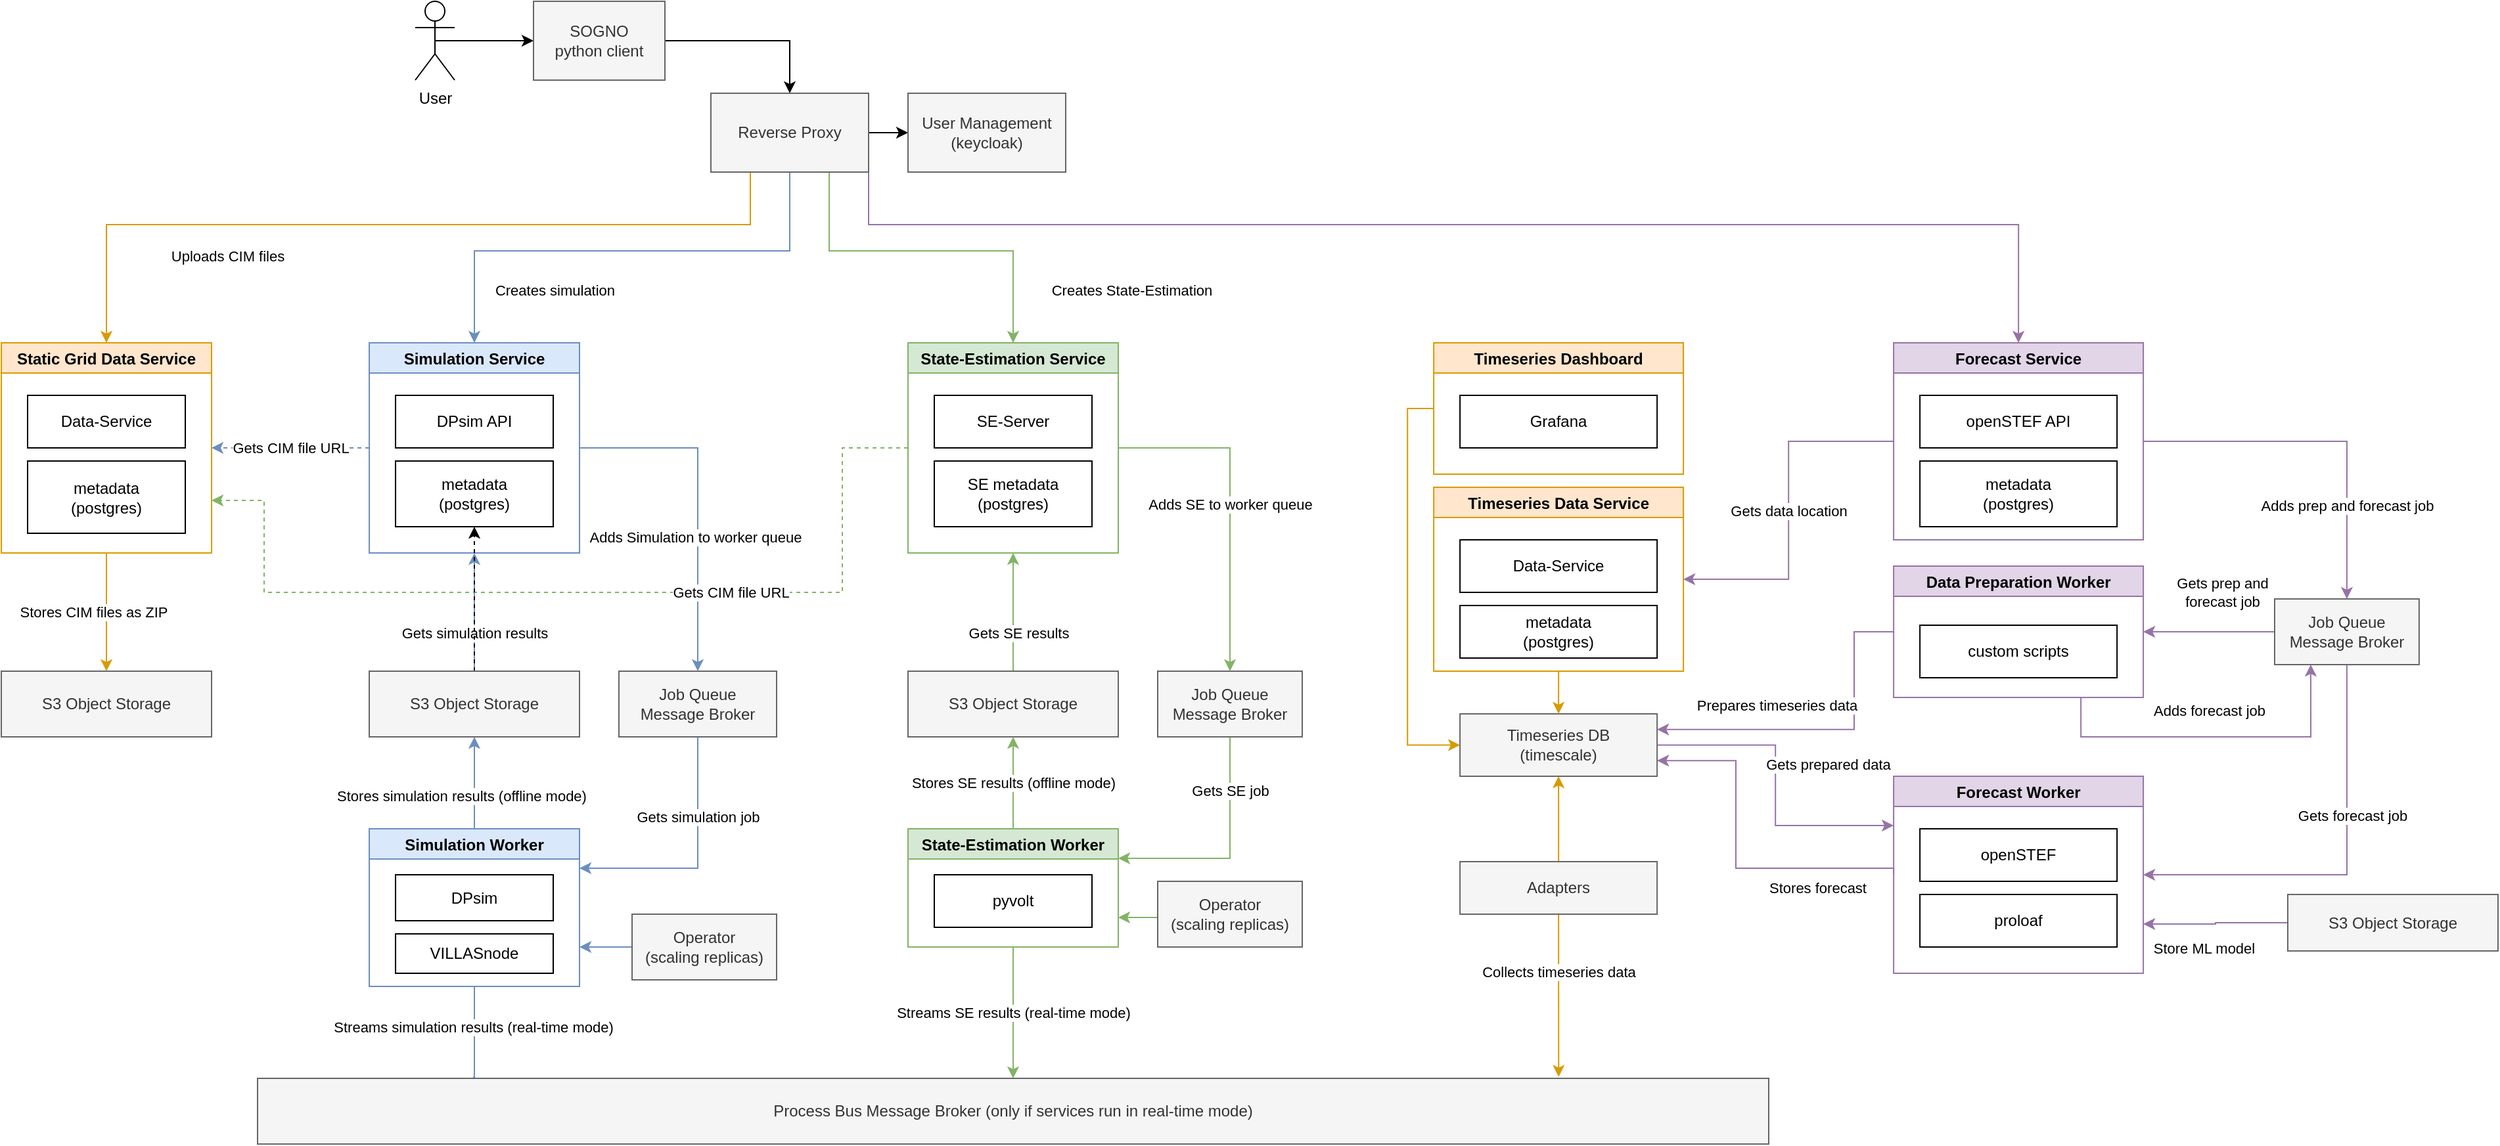 <mxfile version="16.6.1" type="device"><diagram name="Page-1" id="5d7acffa-a066-3a61-03fe-96351882024d"><mxGraphModel dx="1673" dy="1784" grid="1" gridSize="10" guides="1" tooltips="1" connect="1" arrows="1" fold="1" page="1" pageScale="1" pageWidth="1100" pageHeight="850" background="#ffffff" math="0" shadow="0"><root><mxCell id="0"/><mxCell id="1" parent="0"/><mxCell id="z8ozhWOu3lItvViQvC4V-5" value="Stores CIM files as ZIP" style="edgeStyle=orthogonalEdgeStyle;rounded=0;orthogonalLoop=1;jettySize=auto;html=1;exitX=0.5;exitY=1;exitDx=0;exitDy=0;entryX=0.5;entryY=0;entryDx=0;entryDy=0;endArrow=classic;endFill=1;fillColor=#ffe6cc;strokeColor=#d79b00;" parent="1" source="z8ozhWOu3lItvViQvC4V-1" target="z8ozhWOu3lItvViQvC4V-4" edge="1"><mxGeometry x="-0.024" y="-10" relative="1" as="geometry"><mxPoint x="218" y="480" as="sourcePoint"/><mxPoint x="248.0" y="590" as="targetPoint"/><mxPoint y="1" as="offset"/></mxGeometry></mxCell><mxCell id="z8ozhWOu3lItvViQvC4V-1" value="Static Grid Data Service" style="swimlane;fillColor=#ffe6cc;strokeColor=#d79b00;" parent="1" vertex="1"><mxGeometry x="140" y="240" width="160" height="160" as="geometry"><mxRectangle x="290" y="280" width="130" height="23" as="alternateBounds"/></mxGeometry></mxCell><mxCell id="z8ozhWOu3lItvViQvC4V-2" value="Data-Service" style="whiteSpace=wrap;html=1;" parent="z8ozhWOu3lItvViQvC4V-1" vertex="1"><mxGeometry x="20" y="40" width="120" height="40" as="geometry"/></mxCell><mxCell id="z8ozhWOu3lItvViQvC4V-3" value="metadata&lt;br&gt;(postgres)" style="whiteSpace=wrap;html=1;" parent="z8ozhWOu3lItvViQvC4V-1" vertex="1"><mxGeometry x="20" y="90" width="120" height="55" as="geometry"/></mxCell><mxCell id="z8ozhWOu3lItvViQvC4V-26" style="edgeStyle=orthogonalEdgeStyle;rounded=0;orthogonalLoop=1;jettySize=auto;html=1;exitX=0.5;exitY=0;exitDx=0;exitDy=0;entryX=0.5;entryY=1;entryDx=0;entryDy=0;endArrow=classic;endFill=1;fillColor=#dae8fc;strokeColor=#6c8ebf;" parent="1" source="RdebWMiWHL1S162cMxrL-21" target="z8ozhWOu3lItvViQvC4V-6" edge="1"><mxGeometry relative="1" as="geometry"/></mxCell><mxCell id="z8ozhWOu3lItvViQvC4V-27" value="Gets simulation results" style="edgeLabel;html=1;align=center;verticalAlign=middle;resizable=0;points=[];" parent="z8ozhWOu3lItvViQvC4V-26" vertex="1" connectable="0"><mxGeometry x="0.192" relative="1" as="geometry"><mxPoint y="24" as="offset"/></mxGeometry></mxCell><mxCell id="z8ozhWOu3lItvViQvC4V-4" value="S3 Object Storage" style="rounded=0;whiteSpace=wrap;html=1;fillColor=#f5f5f5;fontColor=#333333;strokeColor=#666666;" parent="1" vertex="1"><mxGeometry x="140" y="490" width="160" height="50" as="geometry"/></mxCell><mxCell id="z8ozhWOu3lItvViQvC4V-9" value="Stores simulation results (offline mode)" style="edgeStyle=orthogonalEdgeStyle;rounded=0;orthogonalLoop=1;jettySize=auto;html=1;exitX=0.5;exitY=0;exitDx=0;exitDy=0;endArrow=classic;endFill=1;entryX=0.5;entryY=1;entryDx=0;entryDy=0;fillColor=#dae8fc;strokeColor=#6c8ebf;" parent="1" source="z8ozhWOu3lItvViQvC4V-23" target="RdebWMiWHL1S162cMxrL-21" edge="1"><mxGeometry x="-0.292" y="10" relative="1" as="geometry"><mxPoint x="435" y="560" as="targetPoint"/><mxPoint as="offset"/></mxGeometry></mxCell><mxCell id="z8ozhWOu3lItvViQvC4V-6" value="Simulation Service" style="swimlane;fillColor=#dae8fc;strokeColor=#6c8ebf;" parent="1" vertex="1"><mxGeometry x="420" y="240" width="160" height="160" as="geometry"><mxRectangle x="390" y="260" width="130" height="23" as="alternateBounds"/></mxGeometry></mxCell><mxCell id="z8ozhWOu3lItvViQvC4V-7" value="DPsim API" style="whiteSpace=wrap;html=1;" parent="z8ozhWOu3lItvViQvC4V-6" vertex="1"><mxGeometry x="20" y="40" width="120" height="40" as="geometry"/></mxCell><mxCell id="z8ozhWOu3lItvViQvC4V-8" value="metadata&lt;br&gt;(postgres)" style="whiteSpace=wrap;html=1;" parent="z8ozhWOu3lItvViQvC4V-6" vertex="1"><mxGeometry x="20" y="90" width="120" height="50" as="geometry"/></mxCell><mxCell id="z8ozhWOu3lItvViQvC4V-12" style="edgeStyle=orthogonalEdgeStyle;rounded=0;orthogonalLoop=1;jettySize=auto;html=1;entryX=0.5;entryY=0;entryDx=0;entryDy=0;endArrow=classic;endFill=1;exitX=0.25;exitY=1;exitDx=0;exitDy=0;fillColor=#ffe6cc;strokeColor=#d79b00;" parent="1" source="RdebWMiWHL1S162cMxrL-42" target="z8ozhWOu3lItvViQvC4V-1" edge="1"><mxGeometry relative="1" as="geometry"><Array as="points"><mxPoint x="710" y="150"/><mxPoint x="220" y="150"/></Array></mxGeometry></mxCell><mxCell id="z8ozhWOu3lItvViQvC4V-13" value="Uploads CIM files" style="edgeLabel;html=1;align=center;verticalAlign=middle;resizable=0;points=[];" parent="z8ozhWOu3lItvViQvC4V-12" vertex="1" connectable="0"><mxGeometry x="0.412" y="1" relative="1" as="geometry"><mxPoint x="-1" y="23" as="offset"/></mxGeometry></mxCell><mxCell id="z8ozhWOu3lItvViQvC4V-14" style="edgeStyle=orthogonalEdgeStyle;rounded=0;orthogonalLoop=1;jettySize=auto;html=1;entryX=0.5;entryY=0;entryDx=0;entryDy=0;endArrow=classic;endFill=1;exitX=0.5;exitY=1;exitDx=0;exitDy=0;fillColor=#dae8fc;strokeColor=#6c8ebf;" parent="1" source="RdebWMiWHL1S162cMxrL-42" target="z8ozhWOu3lItvViQvC4V-6" edge="1"><mxGeometry relative="1" as="geometry"><Array as="points"><mxPoint x="740" y="170"/><mxPoint x="500" y="170"/></Array></mxGeometry></mxCell><mxCell id="z8ozhWOu3lItvViQvC4V-15" value="Creates simulation" style="edgeLabel;html=1;align=center;verticalAlign=middle;resizable=0;points=[];" parent="z8ozhWOu3lItvViQvC4V-14" vertex="1" connectable="0"><mxGeometry x="-0.422" relative="1" as="geometry"><mxPoint x="-132" y="30" as="offset"/></mxGeometry></mxCell><mxCell id="RdebWMiWHL1S162cMxrL-37" style="edgeStyle=orthogonalEdgeStyle;rounded=0;orthogonalLoop=1;jettySize=auto;html=1;exitX=0.75;exitY=1;exitDx=0;exitDy=0;entryX=0.5;entryY=0;entryDx=0;entryDy=0;endArrow=classic;endFill=1;fillColor=#d5e8d4;strokeColor=#82b366;" parent="1" source="RdebWMiWHL1S162cMxrL-42" target="RdebWMiWHL1S162cMxrL-15" edge="1"><mxGeometry relative="1" as="geometry"><Array as="points"><mxPoint x="770" y="170"/><mxPoint x="910" y="170"/></Array></mxGeometry></mxCell><mxCell id="RdebWMiWHL1S162cMxrL-38" value="Creates State-Estimation" style="edgeLabel;html=1;align=center;verticalAlign=middle;resizable=0;points=[];" parent="RdebWMiWHL1S162cMxrL-37" vertex="1" connectable="0"><mxGeometry x="-0.047" relative="1" as="geometry"><mxPoint x="161" y="30" as="offset"/></mxGeometry></mxCell><mxCell id="RdebWMiWHL1S162cMxrL-43" value="" style="edgeStyle=orthogonalEdgeStyle;rounded=0;orthogonalLoop=1;jettySize=auto;html=1;endArrow=classic;endFill=1;exitX=1;exitY=0.5;exitDx=0;exitDy=0;" parent="1" source="A8I4CD6mmtWqzeu0d_GN-8" target="RdebWMiWHL1S162cMxrL-42" edge="1"><mxGeometry relative="1" as="geometry"><Array as="points"><mxPoint x="740" y="10"/></Array><mxPoint x="690" y="-30" as="sourcePoint"/></mxGeometry></mxCell><mxCell id="A8I4CD6mmtWqzeu0d_GN-10" style="edgeStyle=orthogonalEdgeStyle;rounded=0;orthogonalLoop=1;jettySize=auto;html=1;exitX=0.5;exitY=0.5;exitDx=0;exitDy=0;exitPerimeter=0;entryX=0;entryY=0.5;entryDx=0;entryDy=0;" parent="1" source="z8ozhWOu3lItvViQvC4V-11" target="A8I4CD6mmtWqzeu0d_GN-8" edge="1"><mxGeometry relative="1" as="geometry"/></mxCell><mxCell id="z8ozhWOu3lItvViQvC4V-11" value="User" style="shape=umlActor;verticalLabelPosition=bottom;verticalAlign=top;html=1;outlineConnect=0;" parent="1" vertex="1"><mxGeometry x="455" y="-20" width="30" height="60" as="geometry"/></mxCell><mxCell id="z8ozhWOu3lItvViQvC4V-16" value="Gets CIM file URL" style="edgeStyle=orthogonalEdgeStyle;rounded=0;orthogonalLoop=1;jettySize=auto;html=1;endArrow=classic;endFill=1;exitX=0;exitY=0.5;exitDx=0;exitDy=0;entryX=1;entryY=0.5;entryDx=0;entryDy=0;fillColor=#dae8fc;strokeColor=#6c8ebf;dashed=1;" parent="1" source="z8ozhWOu3lItvViQvC4V-6" target="z8ozhWOu3lItvViQvC4V-1" edge="1"><mxGeometry relative="1" as="geometry"><mxPoint x="400" y="320" as="sourcePoint"/><mxPoint x="300" y="320" as="targetPoint"/></mxGeometry></mxCell><mxCell id="z8ozhWOu3lItvViQvC4V-25" value="Gets simulation job" style="edgeStyle=orthogonalEdgeStyle;rounded=0;orthogonalLoop=1;jettySize=auto;html=1;endArrow=classic;endFill=1;entryX=1;entryY=0.25;entryDx=0;entryDy=0;exitX=0.5;exitY=1;exitDx=0;exitDy=0;fillColor=#dae8fc;strokeColor=#6c8ebf;" parent="1" source="z8ozhWOu3lItvViQvC4V-18" target="z8ozhWOu3lItvViQvC4V-23" edge="1"><mxGeometry x="-0.364" relative="1" as="geometry"><mxPoint as="offset"/></mxGeometry></mxCell><mxCell id="z8ozhWOu3lItvViQvC4V-18" value="Job Queue &lt;br&gt;Message Broker" style="rounded=0;whiteSpace=wrap;html=1;fillColor=#f5f5f5;fontColor=#333333;strokeColor=#666666;" parent="1" vertex="1"><mxGeometry x="610" y="490" width="120" height="50" as="geometry"/></mxCell><mxCell id="z8ozhWOu3lItvViQvC4V-19" style="edgeStyle=orthogonalEdgeStyle;rounded=0;orthogonalLoop=1;jettySize=auto;html=1;exitX=1;exitY=0.5;exitDx=0;exitDy=0;entryX=0.5;entryY=0;entryDx=0;entryDy=0;endArrow=classic;endFill=1;fillColor=#dae8fc;strokeColor=#6c8ebf;" parent="1" source="z8ozhWOu3lItvViQvC4V-6" target="z8ozhWOu3lItvViQvC4V-18" edge="1"><mxGeometry relative="1" as="geometry"/></mxCell><mxCell id="z8ozhWOu3lItvViQvC4V-20" value="Adds Simulation to worker queue" style="edgeLabel;html=1;align=center;verticalAlign=middle;resizable=0;points=[];" parent="z8ozhWOu3lItvViQvC4V-19" vertex="1" connectable="0"><mxGeometry x="0.212" y="-2" relative="1" as="geometry"><mxPoint as="offset"/></mxGeometry></mxCell><mxCell id="RdebWMiWHL1S162cMxrL-6" value="Streams simulation results (real-time mode)" style="edgeStyle=orthogonalEdgeStyle;rounded=0;orthogonalLoop=1;jettySize=auto;html=1;exitX=0.5;exitY=1;exitDx=0;exitDy=0;entryX=0.143;entryY=-0.035;entryDx=0;entryDy=0;fillColor=#dae8fc;strokeColor=#6c8ebf;entryPerimeter=0;" parent="1" source="z8ozhWOu3lItvViQvC4V-23" target="RdebWMiWHL1S162cMxrL-4" edge="1"><mxGeometry x="-0.325" y="-1" relative="1" as="geometry"><Array as="points"><mxPoint x="500" y="810"/><mxPoint x="499" y="828"/></Array><mxPoint as="offset"/></mxGeometry></mxCell><mxCell id="z8ozhWOu3lItvViQvC4V-23" value="Simulation Worker" style="swimlane;fillColor=#dae8fc;strokeColor=#6c8ebf;" parent="1" vertex="1"><mxGeometry x="420" y="610" width="160" height="120" as="geometry"/></mxCell><mxCell id="z8ozhWOu3lItvViQvC4V-24" value="DPsim" style="whiteSpace=wrap;html=1;" parent="z8ozhWOu3lItvViQvC4V-23" vertex="1"><mxGeometry x="20" y="35" width="120" height="35" as="geometry"/></mxCell><mxCell id="RdebWMiWHL1S162cMxrL-5" value="VILLASnode" style="whiteSpace=wrap;html=1;" parent="z8ozhWOu3lItvViQvC4V-23" vertex="1"><mxGeometry x="20" y="80" width="120" height="30" as="geometry"/></mxCell><mxCell id="RdebWMiWHL1S162cMxrL-10" value="Collects timeseries data" style="edgeStyle=orthogonalEdgeStyle;rounded=0;orthogonalLoop=1;jettySize=auto;html=1;fillColor=#ffe6cc;strokeColor=#d79b00;exitX=0.5;exitY=1;exitDx=0;exitDy=0;entryX=0.861;entryY=-0.023;entryDx=0;entryDy=0;entryPerimeter=0;" parent="1" source="RdebWMiWHL1S162cMxrL-8" target="RdebWMiWHL1S162cMxrL-4" edge="1"><mxGeometry x="-0.285" relative="1" as="geometry"><mxPoint x="1325" y="790" as="sourcePoint"/><Array as="points"><mxPoint x="1325" y="770"/><mxPoint x="1325" y="770"/></Array><mxPoint x="1360" y="760" as="targetPoint"/><mxPoint as="offset"/></mxGeometry></mxCell><mxCell id="RdebWMiWHL1S162cMxrL-4" value="Process Bus Message Broker (only if services run in real-time mode)" style="rounded=0;whiteSpace=wrap;html=1;fillColor=#f5f5f5;strokeColor=#666666;fontColor=#333333;" parent="1" vertex="1"><mxGeometry x="335" y="800" width="1150" height="50" as="geometry"/></mxCell><mxCell id="A8I4CD6mmtWqzeu0d_GN-15" style="edgeStyle=orthogonalEdgeStyle;rounded=0;orthogonalLoop=1;jettySize=auto;html=1;entryX=0;entryY=0.25;entryDx=0;entryDy=0;fillColor=#e1d5e7;strokeColor=#9673a6;exitX=1;exitY=0.5;exitDx=0;exitDy=0;" parent="1" source="RdebWMiWHL1S162cMxrL-9" target="yLYFhJgZLeoXkBl03Beg-1" edge="1"><mxGeometry relative="1" as="geometry"><mxPoint x="1430" y="550" as="sourcePoint"/><mxPoint x="1540" y="601.25" as="targetPoint"/></mxGeometry></mxCell><mxCell id="A8I4CD6mmtWqzeu0d_GN-16" value="Gets prepared data" style="edgeLabel;html=1;align=center;verticalAlign=middle;resizable=0;points=[];" parent="A8I4CD6mmtWqzeu0d_GN-15" vertex="1" connectable="0"><mxGeometry x="-0.281" y="-3" relative="1" as="geometry"><mxPoint x="43" y="11" as="offset"/></mxGeometry></mxCell><mxCell id="RdebWMiWHL1S162cMxrL-7" value="Timeseries Data Service" style="swimlane;fillColor=#ffe6cc;strokeColor=#d79b00;" parent="1" vertex="1"><mxGeometry x="1230.06" y="350" width="190" height="140" as="geometry"><mxRectangle x="290" y="280" width="130" height="23" as="alternateBounds"/></mxGeometry></mxCell><mxCell id="ehq6GYL5SFKAgk9KMht2-1" value="metadata&lt;br&gt;(postgres)" style="whiteSpace=wrap;html=1;" parent="RdebWMiWHL1S162cMxrL-7" vertex="1"><mxGeometry x="20" y="90" width="150" height="40" as="geometry"/></mxCell><mxCell id="ehq6GYL5SFKAgk9KMht2-2" value="Data-Service" style="whiteSpace=wrap;html=1;" parent="RdebWMiWHL1S162cMxrL-7" vertex="1"><mxGeometry x="20" y="40" width="150" height="40" as="geometry"/></mxCell><mxCell id="A8I4CD6mmtWqzeu0d_GN-14" style="edgeStyle=orthogonalEdgeStyle;rounded=0;orthogonalLoop=1;jettySize=auto;html=1;exitX=0;exitY=0.5;exitDx=0;exitDy=0;entryX=0;entryY=0.5;entryDx=0;entryDy=0;fillColor=#ffe6cc;strokeColor=#d79b00;" parent="1" source="RdebWMiWHL1S162cMxrL-11" target="RdebWMiWHL1S162cMxrL-9" edge="1"><mxGeometry relative="1" as="geometry"/></mxCell><mxCell id="RdebWMiWHL1S162cMxrL-11" value="Timeseries Dashboard" style="swimlane;fillColor=#ffe6cc;strokeColor=#d79b00;" parent="1" vertex="1"><mxGeometry x="1230.06" y="240" width="190" height="100" as="geometry"><mxRectangle x="290" y="280" width="130" height="23" as="alternateBounds"/></mxGeometry></mxCell><mxCell id="RdebWMiWHL1S162cMxrL-12" value="Grafana" style="whiteSpace=wrap;html=1;" parent="RdebWMiWHL1S162cMxrL-11" vertex="1"><mxGeometry x="20" y="40" width="150" height="40" as="geometry"/></mxCell><mxCell id="RdebWMiWHL1S162cMxrL-18" style="edgeStyle=orthogonalEdgeStyle;rounded=0;orthogonalLoop=1;jettySize=auto;html=1;exitX=0;exitY=0.5;exitDx=0;exitDy=0;entryX=1;entryY=0.75;entryDx=0;entryDy=0;fillColor=#d5e8d4;strokeColor=#82b366;dashed=1;" parent="1" source="RdebWMiWHL1S162cMxrL-15" target="z8ozhWOu3lItvViQvC4V-1" edge="1"><mxGeometry relative="1" as="geometry"><mxPoint x="280" y="320.0" as="targetPoint"/><Array as="points"><mxPoint x="780" y="320"/><mxPoint x="780" y="430"/><mxPoint x="340" y="430"/><mxPoint x="340" y="360"/></Array></mxGeometry></mxCell><mxCell id="RdebWMiWHL1S162cMxrL-19" value="Gets CIM file URL" style="edgeLabel;html=1;align=center;verticalAlign=middle;resizable=0;points=[];" parent="RdebWMiWHL1S162cMxrL-18" vertex="1" connectable="0"><mxGeometry x="-0.469" y="3" relative="1" as="geometry"><mxPoint x="-57" y="-3" as="offset"/></mxGeometry></mxCell><mxCell id="RdebWMiWHL1S162cMxrL-20" value="Adds SE to worker queue" style="edgeStyle=orthogonalEdgeStyle;rounded=0;orthogonalLoop=1;jettySize=auto;html=1;exitX=1;exitY=0.5;exitDx=0;exitDy=0;entryX=0.5;entryY=0;entryDx=0;entryDy=0;endArrow=classic;endFill=1;fillColor=#d5e8d4;strokeColor=#82b366;" parent="1" source="RdebWMiWHL1S162cMxrL-15" target="RdebWMiWHL1S162cMxrL-22" edge="1"><mxGeometry relative="1" as="geometry"/></mxCell><mxCell id="RdebWMiWHL1S162cMxrL-15" value="State-Estimation Service" style="swimlane;fillColor=#d5e8d4;strokeColor=#82b366;" parent="1" vertex="1"><mxGeometry x="830" y="240" width="160" height="160" as="geometry"><mxRectangle x="390" y="260" width="130" height="23" as="alternateBounds"/></mxGeometry></mxCell><mxCell id="RdebWMiWHL1S162cMxrL-16" value="SE-Server" style="whiteSpace=wrap;html=1;" parent="RdebWMiWHL1S162cMxrL-15" vertex="1"><mxGeometry x="20" y="40" width="120" height="40" as="geometry"/></mxCell><mxCell id="RdebWMiWHL1S162cMxrL-17" value="SE metadata&lt;br&gt;(postgres)" style="whiteSpace=wrap;html=1;" parent="RdebWMiWHL1S162cMxrL-15" vertex="1"><mxGeometry x="20" y="90" width="120" height="50" as="geometry"/></mxCell><mxCell id="A8I4CD6mmtWqzeu0d_GN-13" value="" style="edgeStyle=orthogonalEdgeStyle;rounded=0;orthogonalLoop=1;jettySize=auto;html=1;dashed=1;" parent="1" source="RdebWMiWHL1S162cMxrL-21" target="z8ozhWOu3lItvViQvC4V-8" edge="1"><mxGeometry relative="1" as="geometry"/></mxCell><mxCell id="RdebWMiWHL1S162cMxrL-21" value="S3 Object Storage" style="rounded=0;whiteSpace=wrap;html=1;fillColor=#f5f5f5;fontColor=#333333;strokeColor=#666666;" parent="1" vertex="1"><mxGeometry x="420" y="490" width="160" height="50" as="geometry"/></mxCell><mxCell id="RdebWMiWHL1S162cMxrL-33" style="edgeStyle=orthogonalEdgeStyle;rounded=0;orthogonalLoop=1;jettySize=auto;html=1;exitX=0.5;exitY=1;exitDx=0;exitDy=0;entryX=1;entryY=0.25;entryDx=0;entryDy=0;endArrow=classic;endFill=1;fillColor=#d5e8d4;strokeColor=#82b366;" parent="1" source="RdebWMiWHL1S162cMxrL-22" target="RdebWMiWHL1S162cMxrL-25" edge="1"><mxGeometry relative="1" as="geometry"/></mxCell><mxCell id="RdebWMiWHL1S162cMxrL-34" value="Gets SE job" style="edgeLabel;html=1;align=center;verticalAlign=middle;resizable=0;points=[];" parent="RdebWMiWHL1S162cMxrL-33" vertex="1" connectable="0"><mxGeometry x="-0.293" y="1" relative="1" as="geometry"><mxPoint x="-1" y="-22" as="offset"/></mxGeometry></mxCell><mxCell id="RdebWMiWHL1S162cMxrL-22" value="Job Queue Message Broker" style="rounded=0;whiteSpace=wrap;html=1;fillColor=#f5f5f5;fontColor=#333333;strokeColor=#666666;" parent="1" vertex="1"><mxGeometry x="1020" y="490" width="110" height="50" as="geometry"/></mxCell><mxCell id="RdebWMiWHL1S162cMxrL-35" style="edgeStyle=orthogonalEdgeStyle;rounded=0;orthogonalLoop=1;jettySize=auto;html=1;exitX=0.5;exitY=0;exitDx=0;exitDy=0;entryX=0.5;entryY=1;entryDx=0;entryDy=0;endArrow=classic;endFill=1;fillColor=#d5e8d4;strokeColor=#82b366;" parent="1" source="RdebWMiWHL1S162cMxrL-23" target="RdebWMiWHL1S162cMxrL-15" edge="1"><mxGeometry relative="1" as="geometry"/></mxCell><mxCell id="RdebWMiWHL1S162cMxrL-36" value="Gets SE results" style="edgeLabel;html=1;align=center;verticalAlign=middle;resizable=0;points=[];" parent="RdebWMiWHL1S162cMxrL-35" vertex="1" connectable="0"><mxGeometry x="-0.345" y="-4" relative="1" as="geometry"><mxPoint as="offset"/></mxGeometry></mxCell><mxCell id="RdebWMiWHL1S162cMxrL-23" value="S3 Object Storage" style="rounded=0;whiteSpace=wrap;html=1;fillColor=#f5f5f5;fontColor=#333333;strokeColor=#666666;" parent="1" vertex="1"><mxGeometry x="830" y="490" width="160" height="50" as="geometry"/></mxCell><mxCell id="RdebWMiWHL1S162cMxrL-30" style="edgeStyle=orthogonalEdgeStyle;rounded=0;orthogonalLoop=1;jettySize=auto;html=1;exitX=0.5;exitY=1;exitDx=0;exitDy=0;endArrow=classic;endFill=1;fillColor=#d5e8d4;strokeColor=#82b366;entryX=0.5;entryY=0;entryDx=0;entryDy=0;" parent="1" source="RdebWMiWHL1S162cMxrL-25" target="RdebWMiWHL1S162cMxrL-4" edge="1"><mxGeometry relative="1" as="geometry"><mxPoint x="960" y="820" as="targetPoint"/><Array as="points"><mxPoint x="910" y="770"/><mxPoint x="910" y="770"/></Array></mxGeometry></mxCell><mxCell id="RdebWMiWHL1S162cMxrL-31" value="Streams SE results (real-time mode)" style="edgeLabel;html=1;align=center;verticalAlign=middle;resizable=0;points=[];" parent="RdebWMiWHL1S162cMxrL-30" vertex="1" connectable="0"><mxGeometry x="-0.335" relative="1" as="geometry"><mxPoint y="16" as="offset"/></mxGeometry></mxCell><mxCell id="RdebWMiWHL1S162cMxrL-32" value="Stores SE results (offline mode)" style="edgeStyle=orthogonalEdgeStyle;rounded=0;orthogonalLoop=1;jettySize=auto;html=1;exitX=0.5;exitY=0;exitDx=0;exitDy=0;entryX=0.5;entryY=1;entryDx=0;entryDy=0;endArrow=classic;endFill=1;fillColor=#d5e8d4;strokeColor=#82b366;" parent="1" source="RdebWMiWHL1S162cMxrL-25" target="RdebWMiWHL1S162cMxrL-23" edge="1"><mxGeometry relative="1" as="geometry"/></mxCell><mxCell id="RdebWMiWHL1S162cMxrL-25" value="State-Estimation Worker" style="swimlane;fillColor=#d5e8d4;strokeColor=#82b366;" parent="1" vertex="1"><mxGeometry x="830" y="610" width="160" height="90" as="geometry"/></mxCell><mxCell id="RdebWMiWHL1S162cMxrL-26" value="pyvolt" style="whiteSpace=wrap;html=1;" parent="RdebWMiWHL1S162cMxrL-25" vertex="1"><mxGeometry x="20" y="35" width="120" height="40" as="geometry"/></mxCell><mxCell id="RdebWMiWHL1S162cMxrL-28" value="" style="edgeStyle=orthogonalEdgeStyle;rounded=0;orthogonalLoop=1;jettySize=auto;html=1;entryX=1;entryY=0.75;entryDx=0;entryDy=0;fillColor=#d5e8d4;strokeColor=#82b366;exitX=0;exitY=0.5;exitDx=0;exitDy=0;" parent="1" source="A8I4CD6mmtWqzeu0d_GN-1" target="RdebWMiWHL1S162cMxrL-25" edge="1"><mxGeometry relative="1" as="geometry"><mxPoint x="1290" y="645" as="targetPoint"/><mxPoint x="1050" y="745" as="sourcePoint"/><Array as="points"><mxPoint x="1050" y="678"/></Array></mxGeometry></mxCell><mxCell id="A8I4CD6mmtWqzeu0d_GN-7" value="" style="edgeStyle=orthogonalEdgeStyle;rounded=0;orthogonalLoop=1;jettySize=auto;html=1;" parent="1" source="RdebWMiWHL1S162cMxrL-42" target="A8I4CD6mmtWqzeu0d_GN-6" edge="1"><mxGeometry relative="1" as="geometry"/></mxCell><mxCell id="A8I4CD6mmtWqzeu0d_GN-12" style="edgeStyle=orthogonalEdgeStyle;rounded=0;orthogonalLoop=1;jettySize=auto;html=1;exitX=1;exitY=1;exitDx=0;exitDy=0;entryX=0.5;entryY=0;entryDx=0;entryDy=0;fillColor=#e1d5e7;strokeColor=#9673a6;" parent="1" source="RdebWMiWHL1S162cMxrL-42" target="yLYFhJgZLeoXkBl03Beg-4" edge="1"><mxGeometry relative="1" as="geometry"><Array as="points"><mxPoint x="800" y="150"/><mxPoint x="1675" y="150"/></Array></mxGeometry></mxCell><mxCell id="RdebWMiWHL1S162cMxrL-42" value="Reverse Proxy" style="rounded=0;whiteSpace=wrap;html=1;fillColor=#f5f5f5;fontColor=#333333;strokeColor=#666666;" parent="1" vertex="1"><mxGeometry x="680" y="50" width="120" height="60" as="geometry"/></mxCell><mxCell id="yLYFhJgZLeoXkBl03Beg-22" style="edgeStyle=orthogonalEdgeStyle;rounded=0;orthogonalLoop=1;jettySize=auto;html=1;exitX=0;exitY=0.5;exitDx=0;exitDy=0;entryX=1;entryY=0.75;entryDx=0;entryDy=0;fillColor=#e1d5e7;strokeColor=#9673a6;" parent="1" source="yLYFhJgZLeoXkBl03Beg-1" target="RdebWMiWHL1S162cMxrL-9" edge="1"><mxGeometry relative="1" as="geometry"><Array as="points"><mxPoint x="1580" y="640"/><mxPoint x="1460" y="640"/><mxPoint x="1460" y="558"/></Array></mxGeometry></mxCell><mxCell id="yLYFhJgZLeoXkBl03Beg-23" value="Stores forecast" style="edgeLabel;html=1;align=center;verticalAlign=middle;resizable=0;points=[];" parent="yLYFhJgZLeoXkBl03Beg-22" vertex="1" connectable="0"><mxGeometry x="-0.561" y="3" relative="1" as="geometry"><mxPoint x="-5" y="12" as="offset"/></mxGeometry></mxCell><mxCell id="yLYFhJgZLeoXkBl03Beg-1" value="Forecast Worker" style="swimlane;fillColor=#e1d5e7;strokeColor=#9673a6;" parent="1" vertex="1"><mxGeometry x="1580.06" y="570" width="190" height="150" as="geometry"><mxRectangle x="290" y="280" width="130" height="23" as="alternateBounds"/></mxGeometry></mxCell><mxCell id="yLYFhJgZLeoXkBl03Beg-2" value="openSTEF" style="whiteSpace=wrap;html=1;" parent="yLYFhJgZLeoXkBl03Beg-1" vertex="1"><mxGeometry x="20" y="40" width="150" height="40" as="geometry"/></mxCell><mxCell id="yLYFhJgZLeoXkBl03Beg-3" value="proloaf" style="whiteSpace=wrap;html=1;" parent="yLYFhJgZLeoXkBl03Beg-1" vertex="1"><mxGeometry x="20" y="90" width="150" height="40" as="geometry"/></mxCell><mxCell id="yLYFhJgZLeoXkBl03Beg-12" style="edgeStyle=orthogonalEdgeStyle;rounded=0;orthogonalLoop=1;jettySize=auto;html=1;exitX=1;exitY=0.5;exitDx=0;exitDy=0;entryX=0.5;entryY=0;entryDx=0;entryDy=0;fillColor=#e1d5e7;strokeColor=#9673a6;" parent="1" source="yLYFhJgZLeoXkBl03Beg-4" target="yLYFhJgZLeoXkBl03Beg-15" edge="1"><mxGeometry relative="1" as="geometry"><mxPoint x="1950.06" y="500" as="targetPoint"/></mxGeometry></mxCell><mxCell id="yLYFhJgZLeoXkBl03Beg-24" value="Adds prep and forecast job" style="edgeLabel;html=1;align=center;verticalAlign=middle;resizable=0;points=[];" parent="yLYFhJgZLeoXkBl03Beg-12" vertex="1" connectable="0"><mxGeometry x="0.392" y="1" relative="1" as="geometry"><mxPoint x="-1" y="12" as="offset"/></mxGeometry></mxCell><mxCell id="A8I4CD6mmtWqzeu0d_GN-20" value="Gets data location" style="edgeStyle=orthogonalEdgeStyle;rounded=0;orthogonalLoop=1;jettySize=auto;html=1;exitX=0;exitY=0.5;exitDx=0;exitDy=0;entryX=1;entryY=0.5;entryDx=0;entryDy=0;fillColor=#e1d5e7;strokeColor=#9673a6;" parent="1" source="yLYFhJgZLeoXkBl03Beg-4" target="RdebWMiWHL1S162cMxrL-7" edge="1"><mxGeometry relative="1" as="geometry"/></mxCell><mxCell id="yLYFhJgZLeoXkBl03Beg-4" value="Forecast Service" style="swimlane;fillColor=#e1d5e7;strokeColor=#9673a6;startSize=23;" parent="1" vertex="1"><mxGeometry x="1580.06" y="240" width="190" height="150" as="geometry"><mxRectangle x="290" y="280" width="130" height="23" as="alternateBounds"/></mxGeometry></mxCell><mxCell id="yLYFhJgZLeoXkBl03Beg-5" value="openSTEF API" style="whiteSpace=wrap;html=1;" parent="yLYFhJgZLeoXkBl03Beg-4" vertex="1"><mxGeometry x="20" y="40" width="150" height="40" as="geometry"/></mxCell><mxCell id="-TinXbGf935FUg14_SOd-1" value="metadata&lt;br&gt;(postgres)" style="whiteSpace=wrap;html=1;" parent="yLYFhJgZLeoXkBl03Beg-4" vertex="1"><mxGeometry x="20" y="90" width="150" height="50" as="geometry"/></mxCell><mxCell id="yLYFhJgZLeoXkBl03Beg-11" style="edgeStyle=orthogonalEdgeStyle;rounded=0;orthogonalLoop=1;jettySize=auto;html=1;exitX=0;exitY=0.5;exitDx=0;exitDy=0;fillColor=#e1d5e7;strokeColor=#9673a6;entryX=1;entryY=0.25;entryDx=0;entryDy=0;" parent="1" source="yLYFhJgZLeoXkBl03Beg-8" target="RdebWMiWHL1S162cMxrL-9" edge="1"><mxGeometry relative="1" as="geometry"><mxPoint x="1420.06" y="460" as="targetPoint"/><Array as="points"><mxPoint x="1550" y="460"/><mxPoint x="1550" y="534"/></Array></mxGeometry></mxCell><mxCell id="yLYFhJgZLeoXkBl03Beg-21" value="Prepares timeseries data" style="edgeLabel;html=1;align=center;verticalAlign=middle;resizable=0;points=[];" parent="yLYFhJgZLeoXkBl03Beg-11" vertex="1" connectable="0"><mxGeometry x="0.244" y="4" relative="1" as="geometry"><mxPoint x="-6" y="-23" as="offset"/></mxGeometry></mxCell><mxCell id="yLYFhJgZLeoXkBl03Beg-18" style="edgeStyle=orthogonalEdgeStyle;rounded=0;orthogonalLoop=1;jettySize=auto;html=1;exitX=0.75;exitY=1;exitDx=0;exitDy=0;entryX=0.25;entryY=1;entryDx=0;entryDy=0;fillColor=#e1d5e7;strokeColor=#9673a6;" parent="1" source="yLYFhJgZLeoXkBl03Beg-8" target="yLYFhJgZLeoXkBl03Beg-15" edge="1"><mxGeometry relative="1" as="geometry"><Array as="points"><mxPoint x="1723" y="540"/><mxPoint x="1897" y="540"/></Array><mxPoint x="1923.06" y="610" as="targetPoint"/></mxGeometry></mxCell><mxCell id="yLYFhJgZLeoXkBl03Beg-19" value="Adds forecast job" style="edgeLabel;html=1;align=center;verticalAlign=middle;resizable=0;points=[];" parent="yLYFhJgZLeoXkBl03Beg-18" vertex="1" connectable="0"><mxGeometry x="0.172" y="-2" relative="1" as="geometry"><mxPoint x="-25" y="-22" as="offset"/></mxGeometry></mxCell><mxCell id="yLYFhJgZLeoXkBl03Beg-8" value="Data Preparation Worker" style="swimlane;fillColor=#e1d5e7;strokeColor=#9673a6;" parent="1" vertex="1"><mxGeometry x="1580.06" y="410" width="190" height="100" as="geometry"><mxRectangle x="290" y="280" width="130" height="23" as="alternateBounds"/></mxGeometry></mxCell><mxCell id="ehq6GYL5SFKAgk9KMht2-5" value="custom scripts" style="whiteSpace=wrap;html=1;" parent="yLYFhJgZLeoXkBl03Beg-8" vertex="1"><mxGeometry x="20" y="45" width="150" height="40" as="geometry"/></mxCell><mxCell id="yLYFhJgZLeoXkBl03Beg-16" value="Gets prep and &lt;br&gt;forecast job" style="edgeStyle=orthogonalEdgeStyle;rounded=0;orthogonalLoop=1;jettySize=auto;html=1;exitX=0;exitY=0.5;exitDx=0;exitDy=0;entryX=1;entryY=0.5;entryDx=0;entryDy=0;fillColor=#e1d5e7;strokeColor=#9673a6;" parent="1" source="yLYFhJgZLeoXkBl03Beg-15" target="yLYFhJgZLeoXkBl03Beg-8" edge="1"><mxGeometry x="0.001" y="-30" relative="1" as="geometry"><Array as="points"><mxPoint x="1880.06" y="460"/></Array><mxPoint as="offset"/></mxGeometry></mxCell><mxCell id="yLYFhJgZLeoXkBl03Beg-17" style="edgeStyle=orthogonalEdgeStyle;rounded=0;orthogonalLoop=1;jettySize=auto;html=1;exitX=0.5;exitY=1;exitDx=0;exitDy=0;entryX=1;entryY=0.5;entryDx=0;entryDy=0;fillColor=#e1d5e7;strokeColor=#9673a6;" parent="1" source="yLYFhJgZLeoXkBl03Beg-15" target="yLYFhJgZLeoXkBl03Beg-1" edge="1"><mxGeometry relative="1" as="geometry"/></mxCell><mxCell id="yLYFhJgZLeoXkBl03Beg-20" value="Gets forecast job" style="edgeLabel;html=1;align=center;verticalAlign=middle;resizable=0;points=[];" parent="yLYFhJgZLeoXkBl03Beg-17" vertex="1" connectable="0"><mxGeometry x="-0.274" y="4" relative="1" as="geometry"><mxPoint as="offset"/></mxGeometry></mxCell><mxCell id="yLYFhJgZLeoXkBl03Beg-15" value="Job Queue Message Broker" style="rounded=0;whiteSpace=wrap;html=1;fillColor=#f5f5f5;fontColor=#333333;strokeColor=#666666;" parent="1" vertex="1"><mxGeometry x="1870" y="435" width="109.94" height="50" as="geometry"/></mxCell><mxCell id="ehq6GYL5SFKAgk9KMht2-4" style="edgeStyle=orthogonalEdgeStyle;rounded=0;orthogonalLoop=1;jettySize=auto;html=1;exitX=0.5;exitY=0;exitDx=0;exitDy=0;entryX=0.5;entryY=1;entryDx=0;entryDy=0;fillColor=#ffe6cc;strokeColor=#d79b00;" parent="1" source="RdebWMiWHL1S162cMxrL-8" target="RdebWMiWHL1S162cMxrL-9" edge="1"><mxGeometry relative="1" as="geometry"/></mxCell><mxCell id="RdebWMiWHL1S162cMxrL-8" value="Adapters" style="whiteSpace=wrap;html=1;fillColor=#f5f5f5;fontColor=#333333;strokeColor=#666666;" parent="1" vertex="1"><mxGeometry x="1250.06" y="635" width="150" height="40" as="geometry"/></mxCell><mxCell id="RdebWMiWHL1S162cMxrL-9" value="Timeseries DB&lt;br&gt;(timescale)" style="whiteSpace=wrap;html=1;fillColor=#f5f5f5;fontColor=#333333;strokeColor=#666666;" parent="1" vertex="1"><mxGeometry x="1250.06" y="522.5" width="150" height="47.5" as="geometry"/></mxCell><mxCell id="ehq6GYL5SFKAgk9KMht2-3" style="edgeStyle=orthogonalEdgeStyle;rounded=0;orthogonalLoop=1;jettySize=auto;html=1;fillColor=#ffe6cc;strokeColor=#d79b00;entryX=0.5;entryY=0;entryDx=0;entryDy=0;exitX=0.5;exitY=1;exitDx=0;exitDy=0;" parent="1" source="RdebWMiWHL1S162cMxrL-7" target="RdebWMiWHL1S162cMxrL-9" edge="1"><mxGeometry relative="1" as="geometry"><mxPoint x="1325.06" y="570" as="targetPoint"/><mxPoint x="1290.06" y="560" as="sourcePoint"/></mxGeometry></mxCell><mxCell id="A8I4CD6mmtWqzeu0d_GN-1" value="Operator &lt;br&gt;(scaling replicas)" style="whiteSpace=wrap;html=1;fillColor=#f5f5f5;fontColor=#333333;strokeColor=#666666;" parent="1" vertex="1"><mxGeometry x="1020" y="650" width="110" height="50" as="geometry"/></mxCell><mxCell id="A8I4CD6mmtWqzeu0d_GN-3" style="edgeStyle=orthogonalEdgeStyle;rounded=0;orthogonalLoop=1;jettySize=auto;html=1;exitX=0;exitY=0.5;exitDx=0;exitDy=0;entryX=1;entryY=0.75;entryDx=0;entryDy=0;fillColor=#dae8fc;strokeColor=#6c8ebf;" parent="1" source="A8I4CD6mmtWqzeu0d_GN-2" target="z8ozhWOu3lItvViQvC4V-23" edge="1"><mxGeometry relative="1" as="geometry"/></mxCell><mxCell id="A8I4CD6mmtWqzeu0d_GN-2" value="Operator &lt;br&gt;(scaling replicas)" style="whiteSpace=wrap;html=1;fillColor=#f5f5f5;fontColor=#333333;strokeColor=#666666;" parent="1" vertex="1"><mxGeometry x="620" y="675" width="110" height="50" as="geometry"/></mxCell><mxCell id="A8I4CD6mmtWqzeu0d_GN-6" value="&lt;span&gt;User Management&lt;/span&gt;&lt;br&gt;&lt;span&gt;(keycloak)&lt;/span&gt;" style="whiteSpace=wrap;html=1;fillColor=#f5f5f5;strokeColor=#666666;fontColor=#333333;rounded=0;" parent="1" vertex="1"><mxGeometry x="830" y="50" width="120" height="60" as="geometry"/></mxCell><mxCell id="A8I4CD6mmtWqzeu0d_GN-8" value="SOGNO &lt;br&gt;python client" style="whiteSpace=wrap;html=1;fillColor=#f5f5f5;strokeColor=#666666;fontColor=#333333;rounded=0;" parent="1" vertex="1"><mxGeometry x="545" y="-20" width="100" height="60" as="geometry"/></mxCell><mxCell id="4XWYmkUqddwxZjUEwFly-2" value="Store ML model" style="edgeStyle=orthogonalEdgeStyle;rounded=0;orthogonalLoop=1;jettySize=auto;html=1;exitX=0;exitY=0.5;exitDx=0;exitDy=0;entryX=1;entryY=0.75;entryDx=0;entryDy=0;fillColor=#e1d5e7;strokeColor=#9673a6;" edge="1" parent="1" source="4XWYmkUqddwxZjUEwFly-1" target="yLYFhJgZLeoXkBl03Beg-1"><mxGeometry x="0.174" y="18" relative="1" as="geometry"><mxPoint as="offset"/></mxGeometry></mxCell><mxCell id="4XWYmkUqddwxZjUEwFly-1" value="S3 Object Storage" style="rounded=0;whiteSpace=wrap;html=1;fillColor=#f5f5f5;fontColor=#333333;strokeColor=#666666;" vertex="1" parent="1"><mxGeometry x="1880" y="660" width="160" height="43" as="geometry"/></mxCell></root></mxGraphModel></diagram></mxfile>